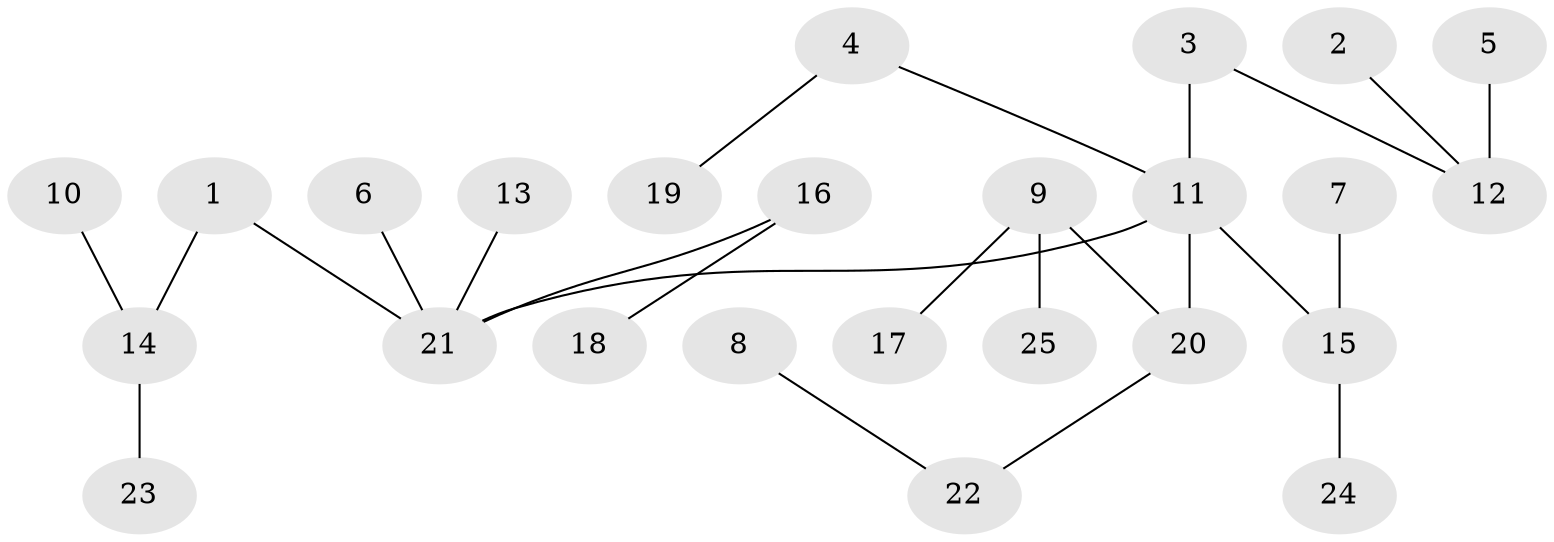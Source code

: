 // original degree distribution, {4: 0.060240963855421686, 5: 0.03614457831325301, 3: 0.13253012048192772, 2: 0.30120481927710846, 8: 0.012048192771084338, 1: 0.4578313253012048}
// Generated by graph-tools (version 1.1) at 2025/37/03/04/25 23:37:17]
// undirected, 25 vertices, 24 edges
graph export_dot {
  node [color=gray90,style=filled];
  1;
  2;
  3;
  4;
  5;
  6;
  7;
  8;
  9;
  10;
  11;
  12;
  13;
  14;
  15;
  16;
  17;
  18;
  19;
  20;
  21;
  22;
  23;
  24;
  25;
  1 -- 14 [weight=1.0];
  1 -- 21 [weight=1.0];
  2 -- 12 [weight=1.0];
  3 -- 11 [weight=1.0];
  3 -- 12 [weight=1.0];
  4 -- 11 [weight=1.0];
  4 -- 19 [weight=1.0];
  5 -- 12 [weight=1.0];
  6 -- 21 [weight=1.0];
  7 -- 15 [weight=1.0];
  8 -- 22 [weight=1.0];
  9 -- 17 [weight=1.0];
  9 -- 20 [weight=1.0];
  9 -- 25 [weight=1.0];
  10 -- 14 [weight=1.0];
  11 -- 15 [weight=1.0];
  11 -- 20 [weight=1.0];
  11 -- 21 [weight=1.0];
  13 -- 21 [weight=1.0];
  14 -- 23 [weight=1.0];
  15 -- 24 [weight=1.0];
  16 -- 18 [weight=1.0];
  16 -- 21 [weight=1.0];
  20 -- 22 [weight=1.0];
}
